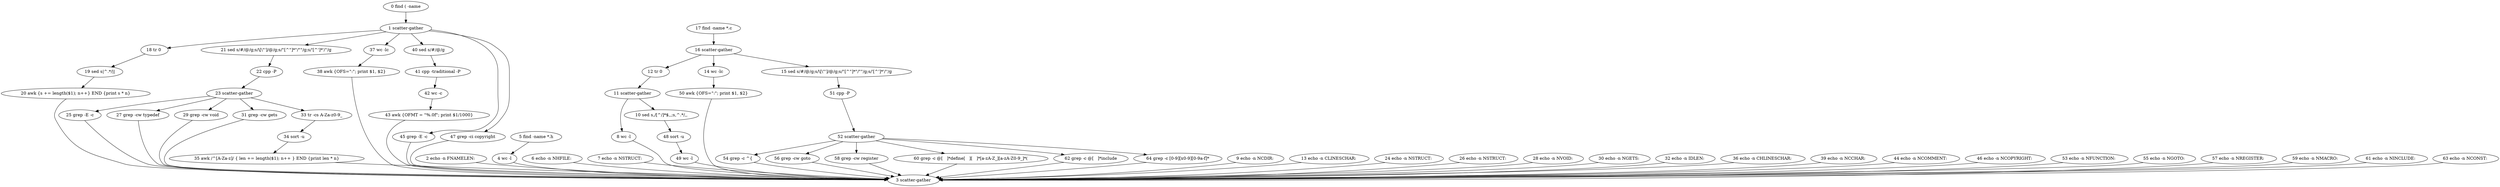 digraph {
	n0 [label="0 find ( -name"];
	n0 -> n1;
	n1 [label="1 scatter-gather"];
	n1 -> n18;
	n1 -> n21;
	n1 -> n37;
	n1 -> n40;
	n1 -> n45;
	n1 -> n47;
	n2 [label="2 echo -n FNAMELEN: "];
	n2 -> n3;
	n3 [label="3 scatter-gather"];
	n4 [label="4 wc -l"];
	n4 -> n3;
	n5 [label="5 find -name *.h"];
	n5 -> n4;
	n6 [label="6 echo -n NHFILE: "];
	n6 -> n3;
	n7 [label="7 echo -n NSTRUCT: "];
	n7 -> n3;
	n8 [label="8 wc -l"];
	n8 -> n3;
	n9 [label="9 echo -n NCDIR: "];
	n9 -> n3;
	n10 [label="10 sed s,/[^/]*$,,;s,^.*/,,"];
	n10 -> n48;
	n11 [label="11 scatter-gather"];
	n11 -> n10;
	n11 -> n8;
	n12 [label="12 tr \0 \n"];
	n12 -> n11;
	n13 [label="13 echo -n CLINESCHAR: "];
	n13 -> n3;
	n14 [label="14 wc -lc"];
	n14 -> n50;
	n15 [label="15 sed s/#/@/g;s/\\[\\\"']/@/g;s/\"[^\"]*\"/\"\"/g;s/'[^']*'/''/g"];
	n15 -> n51;
	n16 [label="16 scatter-gather"];
	n16 -> n15;
	n16 -> n12;
	n16 -> n14;
	n17 [label="17 find -name *.c"];
	n17 -> n16;
	n18 [label="18 tr \0 \n"];
	n18 -> n19;
	n19 [label="19 sed s|^.*/||"];
	n19 -> n20;
	n20 [label="20 awk {s += length($1); n++} END {print s * n}"];
	n20 -> n3;
	n21 [label="21 sed s/#/@/g;s/\\[\\\"']/@/g;s/\"[^\"]*\"/\"\"/g;s/'[^']*'/''/g"];
	n21 -> n22;
	n22 [label="22 cpp -P"];
	n22 -> n23;
	n23 [label="23 scatter-gather"];
	n23 -> n25;
	n23 -> n27;
	n23 -> n29;
	n23 -> n31;
	n23 -> n33;
	n24 [label="24 echo -n NSTRUCT: "];
	n24 -> n3;
	n25 [label="25 grep -E -c"];
	n25 -> n3;
	n26 [label="26 echo -n NSTRUCT: "];
	n26 -> n3;
	n27 [label="27 grep -cw typedef"];
	n27 -> n3;
	n28 [label="28 echo -n NVOID: "];
	n28 -> n3;
	n29 [label="29 grep -cw void"];
	n29 -> n3;
	n30 [label="30 echo -n NGETS: "];
	n30 -> n3;
	n31 [label="31 grep -cw gets"];
	n31 -> n3;
	n32 [label="32 echo -n IDLEN: "];
	n32 -> n3;
	n33 [label="33 tr -cs A-Za-z0-9_"];
	n33 -> n34;
	n34 [label="34 sort -u"];
	n34 -> n35;
	n35 [label="35 awk /^[A-Za-z]/ { len += length($1); n++ } END {print len * n}"];
	n35 -> n3;
	n36 [label="36 echo -n CHLINESCHAR: "];
	n36 -> n3;
	n37 [label="37 wc -lc"];
	n37 -> n38;
	n38 [label="38 awk {OFS=\":\"; print $1, $2}"];
	n38 -> n3;
	n39 [label="39 echo -n NCCHAR: "];
	n39 -> n3;
	n40 [label="40 sed s/#/@/g"];
	n40 -> n41;
	n41 [label="41 cpp -traditional -P"];
	n41 -> n42;
	n42 [label="42 wc -c"];
	n42 -> n43;
	n43 [label="43 awk {OFMT = \"%.0f\"; print $1/1000}"];
	n43 -> n3;
	n44 [label="44 echo -n NCOMMENT: "];
	n44 -> n3;
	n45 [label="45 grep -E -c"];
	n45 -> n3;
	n46 [label="46 echo -n NCOPYRIGHT: "];
	n46 -> n3;
	n47 [label="47 grep -ci copyright"];
	n47 -> n3;
	n48 [label="48 sort -u"];
	n48 -> n49;
	n49 [label="49 wc -l"];
	n49 -> n3;
	n50 [label="50 awk {OFS=\":\"; print $1, $2}"];
	n50 -> n3;
	n51 [label="51 cpp -P"];
	n51 -> n52;
	n52 [label="52 scatter-gather"];
	n52 -> n54;
	n52 -> n56;
	n52 -> n58;
	n52 -> n60;
	n52 -> n62;
	n52 -> n64;
	n53 [label="53 echo -n NFUNCTION: "];
	n53 -> n3;
	n54 [label="54 grep -c ^{"];
	n54 -> n3;
	n55 [label="55 echo -n NGOTO: "];
	n55 -> n3;
	n56 [label="56 grep -cw goto"];
	n56 -> n3;
	n57 [label="57 echo -n NREGISTER: "];
	n57 -> n3;
	n58 [label="58 grep -cw register"];
	n58 -> n3;
	n59 [label="59 echo -n NMACRO: "];
	n59 -> n3;
	n60 [label="60 grep -c @[   ]*define[   ][   ]*[a-zA-Z_][a-zA-Z0-9_]*("];
	n60 -> n3;
	n61 [label="61 echo -n NINCLUDE: "];
	n61 -> n3;
	n62 [label="62 grep -c @[   ]*include"];
	n62 -> n3;
	n63 [label="63 echo -n NCONST: "];
	n63 -> n3;
	n64 [label="64 grep -c [0-9][x0-9][0-9a-f]*"];
	n64 -> n3;
}

